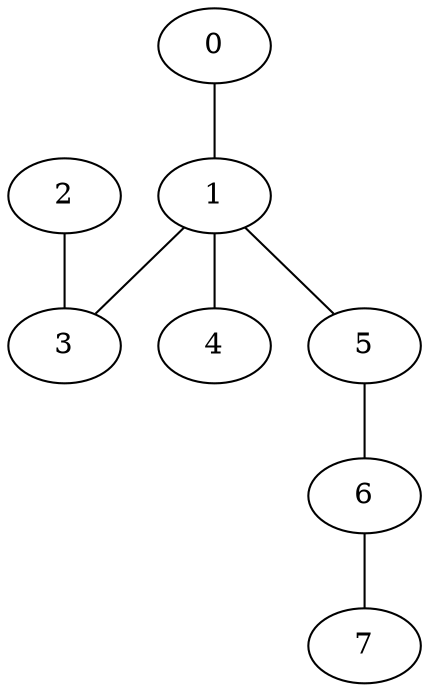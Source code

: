 digraph h {
aaaab[label="0"]
aaaac[label="1"]
aaabc[label="2"]
aaaad[label="3"]
aaaba[label="4"]
aaabb[label="5"]
aaabd[label="6"]
aaaca[label="7"]
aaaab->aaaac[arrowhead=none]
aaaac->aaaad[arrowhead=none]
aaaac->aaaba[arrowhead=none]
aaaac->aaabb[arrowhead=none]
aaabc->aaaad[arrowhead=none]
aaabb->aaabd[arrowhead=none]
aaabd->aaaca[arrowhead=none]
}

